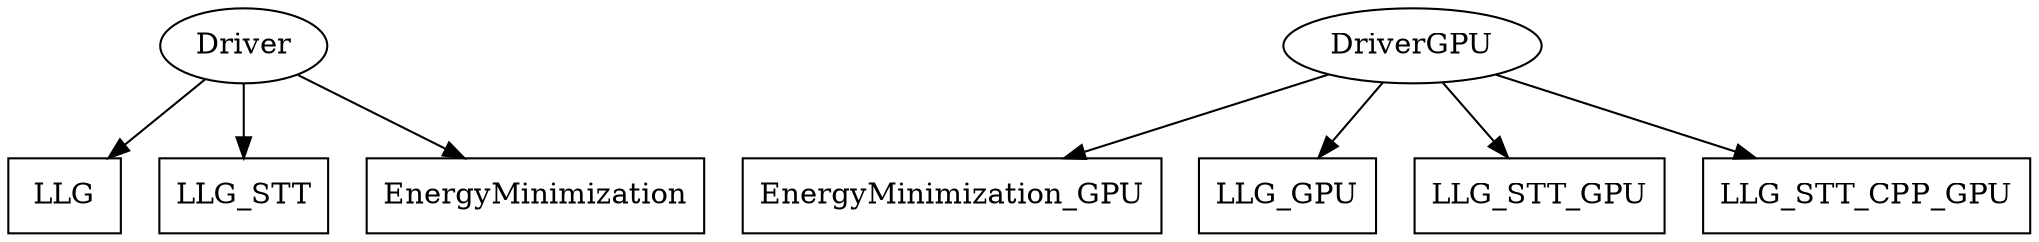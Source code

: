digraph G {
	Driver
	LLG [shape=box]
	LLG_STT [shape=box]
	EnergyMinimization [shape=box]
	Driver -> LLG
	Driver -> LLG_STT
	Driver -> EnergyMinimization
	DriverGPU
	EnergyMinimization_GPU [shape=box]
	LLG_GPU [shape=box]
	LLG_STT_GPU [shape=box]
	LLG_STT_CPP_GPU [shape=box]
	DriverGPU -> LLG_GPU
	DriverGPU -> LLG_STT_GPU
	DriverGPU -> LLG_STT_CPP_GPU
	DriverGPU -> EnergyMinimization_GPU
}
